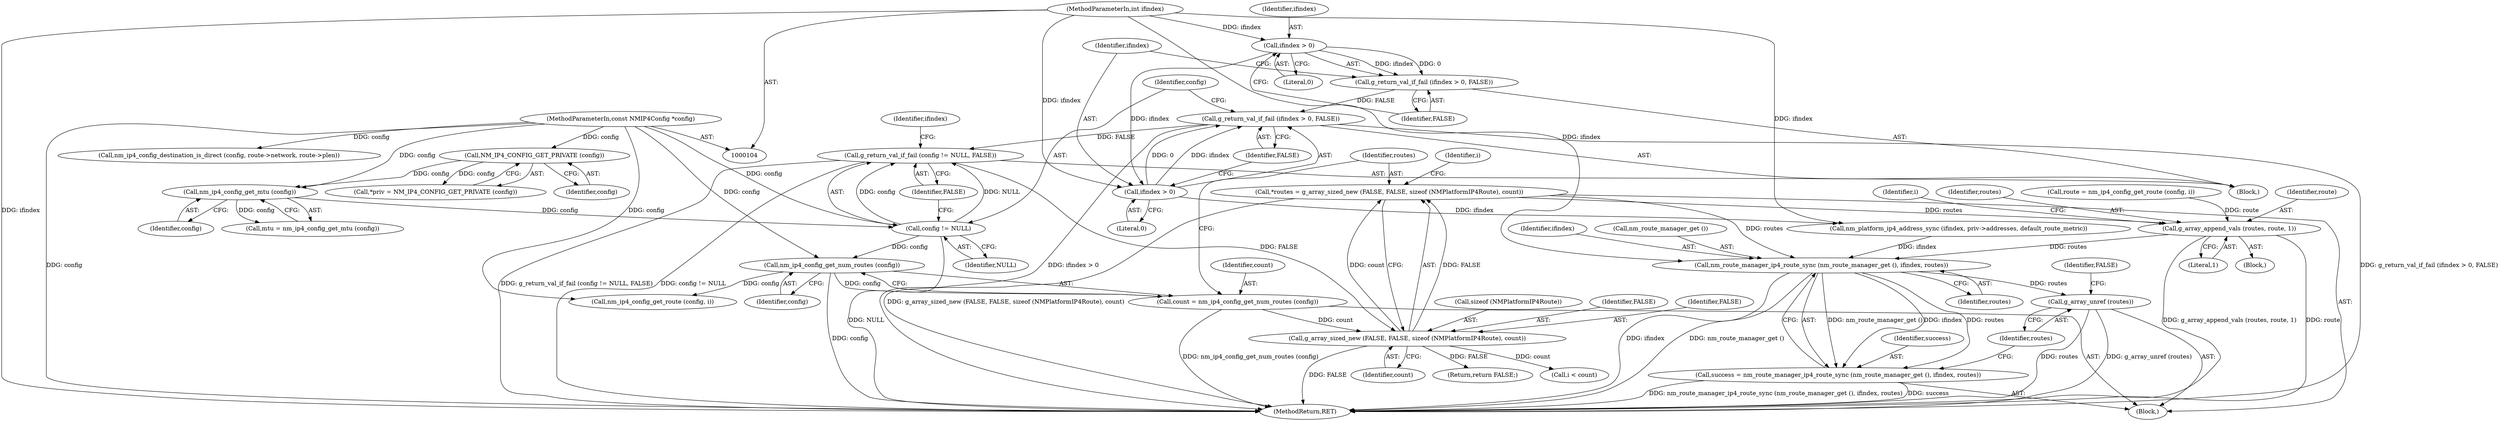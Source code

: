 digraph "1_NetworkManager_d5fc88e573fa58b93034b04d35a2454f5d28cad9_0@pointer" {
"1000148" [label="(Call,*routes = g_array_sized_new (FALSE, FALSE, sizeof (NMPlatformIP4Route), count))"];
"1000150" [label="(Call,g_array_sized_new (FALSE, FALSE, sizeof (NMPlatformIP4Route), count))"];
"1000130" [label="(Call,g_return_val_if_fail (config != NULL, FALSE))"];
"1000131" [label="(Call,config != NULL)"];
"1000117" [label="(Call,nm_ip4_config_get_mtu (config))"];
"1000112" [label="(Call,NM_IP4_CONFIG_GET_PRIVATE (config))"];
"1000105" [label="(MethodParameterIn,const NMIP4Config *config)"];
"1000125" [label="(Call,g_return_val_if_fail (ifindex > 0, FALSE))"];
"1000126" [label="(Call,ifindex > 0)"];
"1000121" [label="(Call,ifindex > 0)"];
"1000106" [label="(MethodParameterIn,int ifindex)"];
"1000120" [label="(Call,g_return_val_if_fail (ifindex > 0, FALSE))"];
"1000143" [label="(Call,count = nm_ip4_config_get_num_routes (config))"];
"1000145" [label="(Call,nm_ip4_config_get_num_routes (config))"];
"1000189" [label="(Call,g_array_append_vals (routes, route, 1))"];
"1000195" [label="(Call,nm_route_manager_ip4_route_sync (nm_route_manager_get (), ifindex, routes))"];
"1000193" [label="(Call,success = nm_route_manager_ip4_route_sync (nm_route_manager_get (), ifindex, routes))"];
"1000199" [label="(Call,g_array_unref (routes))"];
"1000195" [label="(Call,nm_route_manager_ip4_route_sync (nm_route_manager_get (), ifindex, routes))"];
"1000141" [label="(Block,)"];
"1000180" [label="(Call,nm_ip4_config_destination_is_direct (config, route->network, route->plen))"];
"1000162" [label="(Call,i < count)"];
"1000117" [label="(Call,nm_ip4_config_get_mtu (config))"];
"1000105" [label="(MethodParameterIn,const NMIP4Config *config)"];
"1000200" [label="(Identifier,routes)"];
"1000153" [label="(Call,sizeof (NMPlatformIP4Route))"];
"1000110" [label="(Call,*priv = NM_IP4_CONFIG_GET_PRIVATE (config))"];
"1000168" [label="(Call,route = nm_ip4_config_get_route (config, i))"];
"1000108" [label="(Block,)"];
"1000115" [label="(Call,mtu = nm_ip4_config_get_mtu (config))"];
"1000123" [label="(Literal,0)"];
"1000155" [label="(Identifier,count)"];
"1000118" [label="(Identifier,config)"];
"1000136" [label="(Identifier,ifindex)"];
"1000170" [label="(Call,nm_ip4_config_get_route (config, i))"];
"1000129" [label="(Identifier,FALSE)"];
"1000135" [label="(Call,nm_platform_ip4_address_sync (ifindex, priv->addresses, default_route_metric))"];
"1000150" [label="(Call,g_array_sized_new (FALSE, FALSE, sizeof (NMPlatformIP4Route), count))"];
"1000151" [label="(Identifier,FALSE)"];
"1000113" [label="(Identifier,config)"];
"1000192" [label="(Literal,1)"];
"1000160" [label="(Identifier,i)"];
"1000106" [label="(MethodParameterIn,int ifindex)"];
"1000112" [label="(Call,NM_IP4_CONFIG_GET_PRIVATE (config))"];
"1000131" [label="(Call,config != NULL)"];
"1000198" [label="(Identifier,routes)"];
"1000133" [label="(Identifier,NULL)"];
"1000134" [label="(Identifier,FALSE)"];
"1000202" [label="(Identifier,FALSE)"];
"1000197" [label="(Identifier,ifindex)"];
"1000149" [label="(Identifier,routes)"];
"1000145" [label="(Call,nm_ip4_config_get_num_routes (config))"];
"1000122" [label="(Identifier,ifindex)"];
"1000189" [label="(Call,g_array_append_vals (routes, route, 1))"];
"1000152" [label="(Identifier,FALSE)"];
"1000128" [label="(Literal,0)"];
"1000193" [label="(Call,success = nm_route_manager_ip4_route_sync (nm_route_manager_get (), ifindex, routes))"];
"1000126" [label="(Call,ifindex > 0)"];
"1000196" [label="(Call,nm_route_manager_get ())"];
"1000199" [label="(Call,g_array_unref (routes))"];
"1000201" [label="(Return,return FALSE;)"];
"1000125" [label="(Call,g_return_val_if_fail (ifindex > 0, FALSE))"];
"1000132" [label="(Identifier,config)"];
"1000120" [label="(Call,g_return_val_if_fail (ifindex > 0, FALSE))"];
"1000167" [label="(Block,)"];
"1000127" [label="(Identifier,ifindex)"];
"1000148" [label="(Call,*routes = g_array_sized_new (FALSE, FALSE, sizeof (NMPlatformIP4Route), count))"];
"1000191" [label="(Identifier,route)"];
"1000146" [label="(Identifier,config)"];
"1000130" [label="(Call,g_return_val_if_fail (config != NULL, FALSE))"];
"1000166" [label="(Identifier,i)"];
"1000143" [label="(Call,count = nm_ip4_config_get_num_routes (config))"];
"1000121" [label="(Call,ifindex > 0)"];
"1000194" [label="(Identifier,success)"];
"1000190" [label="(Identifier,routes)"];
"1000124" [label="(Identifier,FALSE)"];
"1000215" [label="(MethodReturn,RET)"];
"1000144" [label="(Identifier,count)"];
"1000148" -> "1000141"  [label="AST: "];
"1000148" -> "1000150"  [label="CFG: "];
"1000149" -> "1000148"  [label="AST: "];
"1000150" -> "1000148"  [label="AST: "];
"1000160" -> "1000148"  [label="CFG: "];
"1000148" -> "1000215"  [label="DDG: g_array_sized_new (FALSE, FALSE, sizeof (NMPlatformIP4Route), count)"];
"1000150" -> "1000148"  [label="DDG: FALSE"];
"1000150" -> "1000148"  [label="DDG: count"];
"1000148" -> "1000189"  [label="DDG: routes"];
"1000148" -> "1000195"  [label="DDG: routes"];
"1000150" -> "1000155"  [label="CFG: "];
"1000151" -> "1000150"  [label="AST: "];
"1000152" -> "1000150"  [label="AST: "];
"1000153" -> "1000150"  [label="AST: "];
"1000155" -> "1000150"  [label="AST: "];
"1000150" -> "1000215"  [label="DDG: FALSE"];
"1000130" -> "1000150"  [label="DDG: FALSE"];
"1000143" -> "1000150"  [label="DDG: count"];
"1000150" -> "1000162"  [label="DDG: count"];
"1000150" -> "1000201"  [label="DDG: FALSE"];
"1000130" -> "1000108"  [label="AST: "];
"1000130" -> "1000134"  [label="CFG: "];
"1000131" -> "1000130"  [label="AST: "];
"1000134" -> "1000130"  [label="AST: "];
"1000136" -> "1000130"  [label="CFG: "];
"1000130" -> "1000215"  [label="DDG: g_return_val_if_fail (config != NULL, FALSE)"];
"1000130" -> "1000215"  [label="DDG: config != NULL"];
"1000131" -> "1000130"  [label="DDG: config"];
"1000131" -> "1000130"  [label="DDG: NULL"];
"1000125" -> "1000130"  [label="DDG: FALSE"];
"1000131" -> "1000133"  [label="CFG: "];
"1000132" -> "1000131"  [label="AST: "];
"1000133" -> "1000131"  [label="AST: "];
"1000134" -> "1000131"  [label="CFG: "];
"1000131" -> "1000215"  [label="DDG: NULL"];
"1000117" -> "1000131"  [label="DDG: config"];
"1000105" -> "1000131"  [label="DDG: config"];
"1000131" -> "1000145"  [label="DDG: config"];
"1000117" -> "1000115"  [label="AST: "];
"1000117" -> "1000118"  [label="CFG: "];
"1000118" -> "1000117"  [label="AST: "];
"1000115" -> "1000117"  [label="CFG: "];
"1000117" -> "1000115"  [label="DDG: config"];
"1000112" -> "1000117"  [label="DDG: config"];
"1000105" -> "1000117"  [label="DDG: config"];
"1000112" -> "1000110"  [label="AST: "];
"1000112" -> "1000113"  [label="CFG: "];
"1000113" -> "1000112"  [label="AST: "];
"1000110" -> "1000112"  [label="CFG: "];
"1000112" -> "1000110"  [label="DDG: config"];
"1000105" -> "1000112"  [label="DDG: config"];
"1000105" -> "1000104"  [label="AST: "];
"1000105" -> "1000215"  [label="DDG: config"];
"1000105" -> "1000145"  [label="DDG: config"];
"1000105" -> "1000170"  [label="DDG: config"];
"1000105" -> "1000180"  [label="DDG: config"];
"1000125" -> "1000108"  [label="AST: "];
"1000125" -> "1000129"  [label="CFG: "];
"1000126" -> "1000125"  [label="AST: "];
"1000129" -> "1000125"  [label="AST: "];
"1000132" -> "1000125"  [label="CFG: "];
"1000125" -> "1000215"  [label="DDG: ifindex > 0"];
"1000125" -> "1000215"  [label="DDG: g_return_val_if_fail (ifindex > 0, FALSE)"];
"1000126" -> "1000125"  [label="DDG: ifindex"];
"1000126" -> "1000125"  [label="DDG: 0"];
"1000120" -> "1000125"  [label="DDG: FALSE"];
"1000126" -> "1000128"  [label="CFG: "];
"1000127" -> "1000126"  [label="AST: "];
"1000128" -> "1000126"  [label="AST: "];
"1000129" -> "1000126"  [label="CFG: "];
"1000121" -> "1000126"  [label="DDG: ifindex"];
"1000106" -> "1000126"  [label="DDG: ifindex"];
"1000126" -> "1000135"  [label="DDG: ifindex"];
"1000121" -> "1000120"  [label="AST: "];
"1000121" -> "1000123"  [label="CFG: "];
"1000122" -> "1000121"  [label="AST: "];
"1000123" -> "1000121"  [label="AST: "];
"1000124" -> "1000121"  [label="CFG: "];
"1000121" -> "1000120"  [label="DDG: ifindex"];
"1000121" -> "1000120"  [label="DDG: 0"];
"1000106" -> "1000121"  [label="DDG: ifindex"];
"1000106" -> "1000104"  [label="AST: "];
"1000106" -> "1000215"  [label="DDG: ifindex"];
"1000106" -> "1000135"  [label="DDG: ifindex"];
"1000106" -> "1000195"  [label="DDG: ifindex"];
"1000120" -> "1000108"  [label="AST: "];
"1000120" -> "1000124"  [label="CFG: "];
"1000124" -> "1000120"  [label="AST: "];
"1000127" -> "1000120"  [label="CFG: "];
"1000143" -> "1000141"  [label="AST: "];
"1000143" -> "1000145"  [label="CFG: "];
"1000144" -> "1000143"  [label="AST: "];
"1000145" -> "1000143"  [label="AST: "];
"1000149" -> "1000143"  [label="CFG: "];
"1000143" -> "1000215"  [label="DDG: nm_ip4_config_get_num_routes (config)"];
"1000145" -> "1000143"  [label="DDG: config"];
"1000145" -> "1000146"  [label="CFG: "];
"1000146" -> "1000145"  [label="AST: "];
"1000145" -> "1000215"  [label="DDG: config"];
"1000145" -> "1000170"  [label="DDG: config"];
"1000189" -> "1000167"  [label="AST: "];
"1000189" -> "1000192"  [label="CFG: "];
"1000190" -> "1000189"  [label="AST: "];
"1000191" -> "1000189"  [label="AST: "];
"1000192" -> "1000189"  [label="AST: "];
"1000166" -> "1000189"  [label="CFG: "];
"1000189" -> "1000215"  [label="DDG: g_array_append_vals (routes, route, 1)"];
"1000189" -> "1000215"  [label="DDG: route"];
"1000168" -> "1000189"  [label="DDG: route"];
"1000189" -> "1000195"  [label="DDG: routes"];
"1000195" -> "1000193"  [label="AST: "];
"1000195" -> "1000198"  [label="CFG: "];
"1000196" -> "1000195"  [label="AST: "];
"1000197" -> "1000195"  [label="AST: "];
"1000198" -> "1000195"  [label="AST: "];
"1000193" -> "1000195"  [label="CFG: "];
"1000195" -> "1000215"  [label="DDG: ifindex"];
"1000195" -> "1000215"  [label="DDG: nm_route_manager_get ()"];
"1000195" -> "1000193"  [label="DDG: nm_route_manager_get ()"];
"1000195" -> "1000193"  [label="DDG: ifindex"];
"1000195" -> "1000193"  [label="DDG: routes"];
"1000135" -> "1000195"  [label="DDG: ifindex"];
"1000195" -> "1000199"  [label="DDG: routes"];
"1000193" -> "1000141"  [label="AST: "];
"1000194" -> "1000193"  [label="AST: "];
"1000200" -> "1000193"  [label="CFG: "];
"1000193" -> "1000215"  [label="DDG: success"];
"1000193" -> "1000215"  [label="DDG: nm_route_manager_ip4_route_sync (nm_route_manager_get (), ifindex, routes)"];
"1000199" -> "1000141"  [label="AST: "];
"1000199" -> "1000200"  [label="CFG: "];
"1000200" -> "1000199"  [label="AST: "];
"1000202" -> "1000199"  [label="CFG: "];
"1000199" -> "1000215"  [label="DDG: routes"];
"1000199" -> "1000215"  [label="DDG: g_array_unref (routes)"];
}
